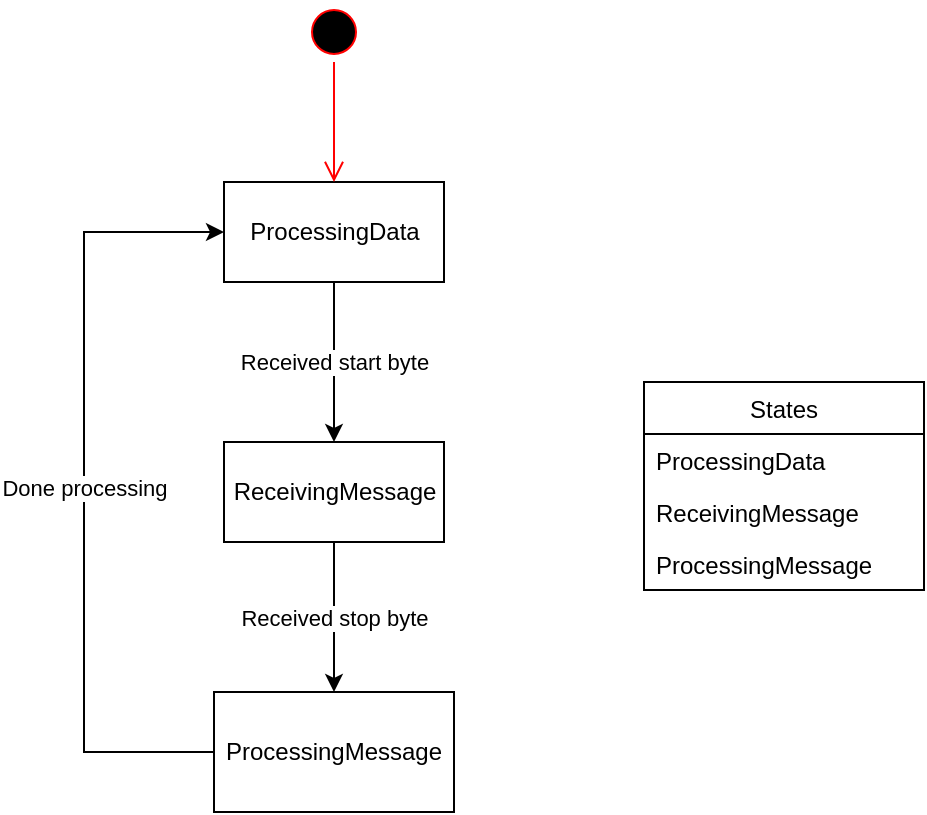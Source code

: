 <mxfile version="14.1.8" type="device"><diagram id="f-Kzj8agwpqozVXSv3S8" name="Page-1"><mxGraphModel dx="1662" dy="822" grid="1" gridSize="10" guides="1" tooltips="1" connect="1" arrows="1" fold="1" page="1" pageScale="1" pageWidth="850" pageHeight="1100" math="0" shadow="0"><root><mxCell id="0"/><mxCell id="1" parent="0"/><mxCell id="oe_4kBl5KQHwiuI0Yogd-1" value="States" style="swimlane;fontStyle=0;childLayout=stackLayout;horizontal=1;startSize=26;fillColor=none;horizontalStack=0;resizeParent=1;resizeParentMax=0;resizeLast=0;collapsible=1;marginBottom=0;" vertex="1" parent="1"><mxGeometry x="450" y="260" width="140" height="104" as="geometry"/></mxCell><mxCell id="oe_4kBl5KQHwiuI0Yogd-2" value="ProcessingData" style="text;strokeColor=none;fillColor=none;align=left;verticalAlign=top;spacingLeft=4;spacingRight=4;overflow=hidden;rotatable=0;points=[[0,0.5],[1,0.5]];portConstraint=eastwest;" vertex="1" parent="oe_4kBl5KQHwiuI0Yogd-1"><mxGeometry y="26" width="140" height="26" as="geometry"/></mxCell><mxCell id="oe_4kBl5KQHwiuI0Yogd-3" value="ReceivingMessage" style="text;strokeColor=none;fillColor=none;align=left;verticalAlign=top;spacingLeft=4;spacingRight=4;overflow=hidden;rotatable=0;points=[[0,0.5],[1,0.5]];portConstraint=eastwest;" vertex="1" parent="oe_4kBl5KQHwiuI0Yogd-1"><mxGeometry y="52" width="140" height="26" as="geometry"/></mxCell><mxCell id="oe_4kBl5KQHwiuI0Yogd-5" value="ProcessingMessage" style="text;strokeColor=none;fillColor=none;align=left;verticalAlign=top;spacingLeft=4;spacingRight=4;overflow=hidden;rotatable=0;points=[[0,0.5],[1,0.5]];portConstraint=eastwest;" vertex="1" parent="oe_4kBl5KQHwiuI0Yogd-1"><mxGeometry y="78" width="140" height="26" as="geometry"/></mxCell><mxCell id="oe_4kBl5KQHwiuI0Yogd-8" value="Received start byte" style="edgeStyle=orthogonalEdgeStyle;rounded=0;orthogonalLoop=1;jettySize=auto;html=1;" edge="1" parent="1" source="oe_4kBl5KQHwiuI0Yogd-6" target="oe_4kBl5KQHwiuI0Yogd-7"><mxGeometry relative="1" as="geometry"/></mxCell><mxCell id="oe_4kBl5KQHwiuI0Yogd-6" value="ProcessingData" style="html=1;" vertex="1" parent="1"><mxGeometry x="240" y="160" width="110" height="50" as="geometry"/></mxCell><mxCell id="oe_4kBl5KQHwiuI0Yogd-10" value="Received stop byte" style="edgeStyle=orthogonalEdgeStyle;rounded=0;orthogonalLoop=1;jettySize=auto;html=1;" edge="1" parent="1" source="oe_4kBl5KQHwiuI0Yogd-7" target="oe_4kBl5KQHwiuI0Yogd-9"><mxGeometry relative="1" as="geometry"/></mxCell><mxCell id="oe_4kBl5KQHwiuI0Yogd-7" value="ReceivingMessage" style="html=1;" vertex="1" parent="1"><mxGeometry x="240" y="290" width="110" height="50" as="geometry"/></mxCell><mxCell id="oe_4kBl5KQHwiuI0Yogd-12" value="Done processing" style="edgeStyle=orthogonalEdgeStyle;rounded=0;orthogonalLoop=1;jettySize=auto;html=1;entryX=0;entryY=0.5;entryDx=0;entryDy=0;" edge="1" parent="1" source="oe_4kBl5KQHwiuI0Yogd-9" target="oe_4kBl5KQHwiuI0Yogd-6"><mxGeometry relative="1" as="geometry"><Array as="points"><mxPoint x="170" y="445"/><mxPoint x="170" y="185"/></Array></mxGeometry></mxCell><mxCell id="oe_4kBl5KQHwiuI0Yogd-9" value="ProcessingMessage" style="whiteSpace=wrap;html=1;" vertex="1" parent="1"><mxGeometry x="235" y="415" width="120" height="60" as="geometry"/></mxCell><mxCell id="oe_4kBl5KQHwiuI0Yogd-14" value="" style="ellipse;html=1;shape=startState;fillColor=#000000;strokeColor=#ff0000;" vertex="1" parent="1"><mxGeometry x="280" y="70" width="30" height="30" as="geometry"/></mxCell><mxCell id="oe_4kBl5KQHwiuI0Yogd-15" value="" style="edgeStyle=orthogonalEdgeStyle;html=1;verticalAlign=bottom;endArrow=open;endSize=8;strokeColor=#ff0000;" edge="1" source="oe_4kBl5KQHwiuI0Yogd-14" parent="1"><mxGeometry relative="1" as="geometry"><mxPoint x="295" y="160" as="targetPoint"/></mxGeometry></mxCell></root></mxGraphModel></diagram></mxfile>